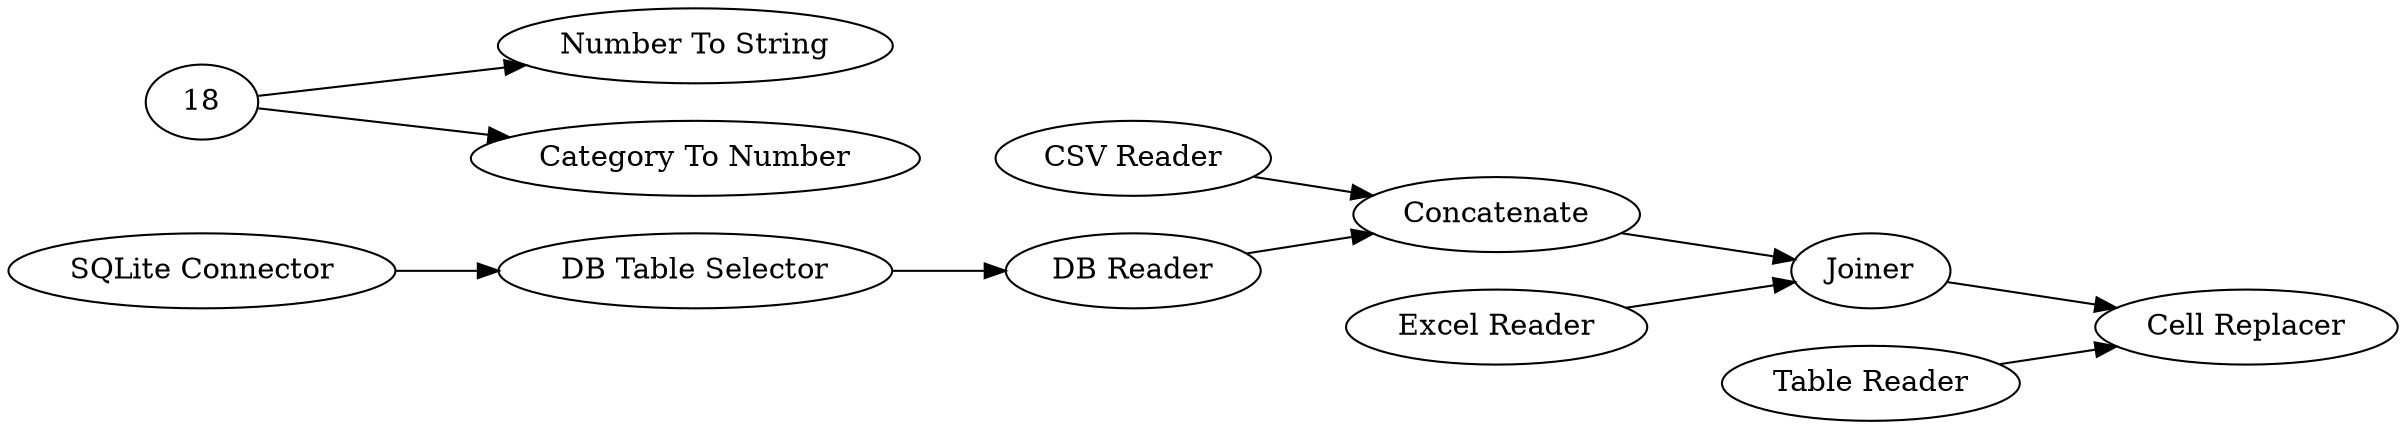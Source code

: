 digraph {
	1 [label="CSV Reader"]
	2 [label="SQLite Connector"]
	3 [label="DB Table Selector"]
	4 [label="Excel Reader"]
	5 [label="Table Reader"]
	6 [label="DB Reader"]
	7 [label=Concatenate]
	8 [label=Joiner]
	9 [label="Cell Replacer"]
	19 [label="Number To String"]
	20 [label="Category To Number"]
	1 -> 7
	2 -> 3
	3 -> 6
	4 -> 8
	5 -> 9
	6 -> 7
	7 -> 8
	8 -> 9
	18 -> 19
	18 -> 20
	rankdir=LR
}
